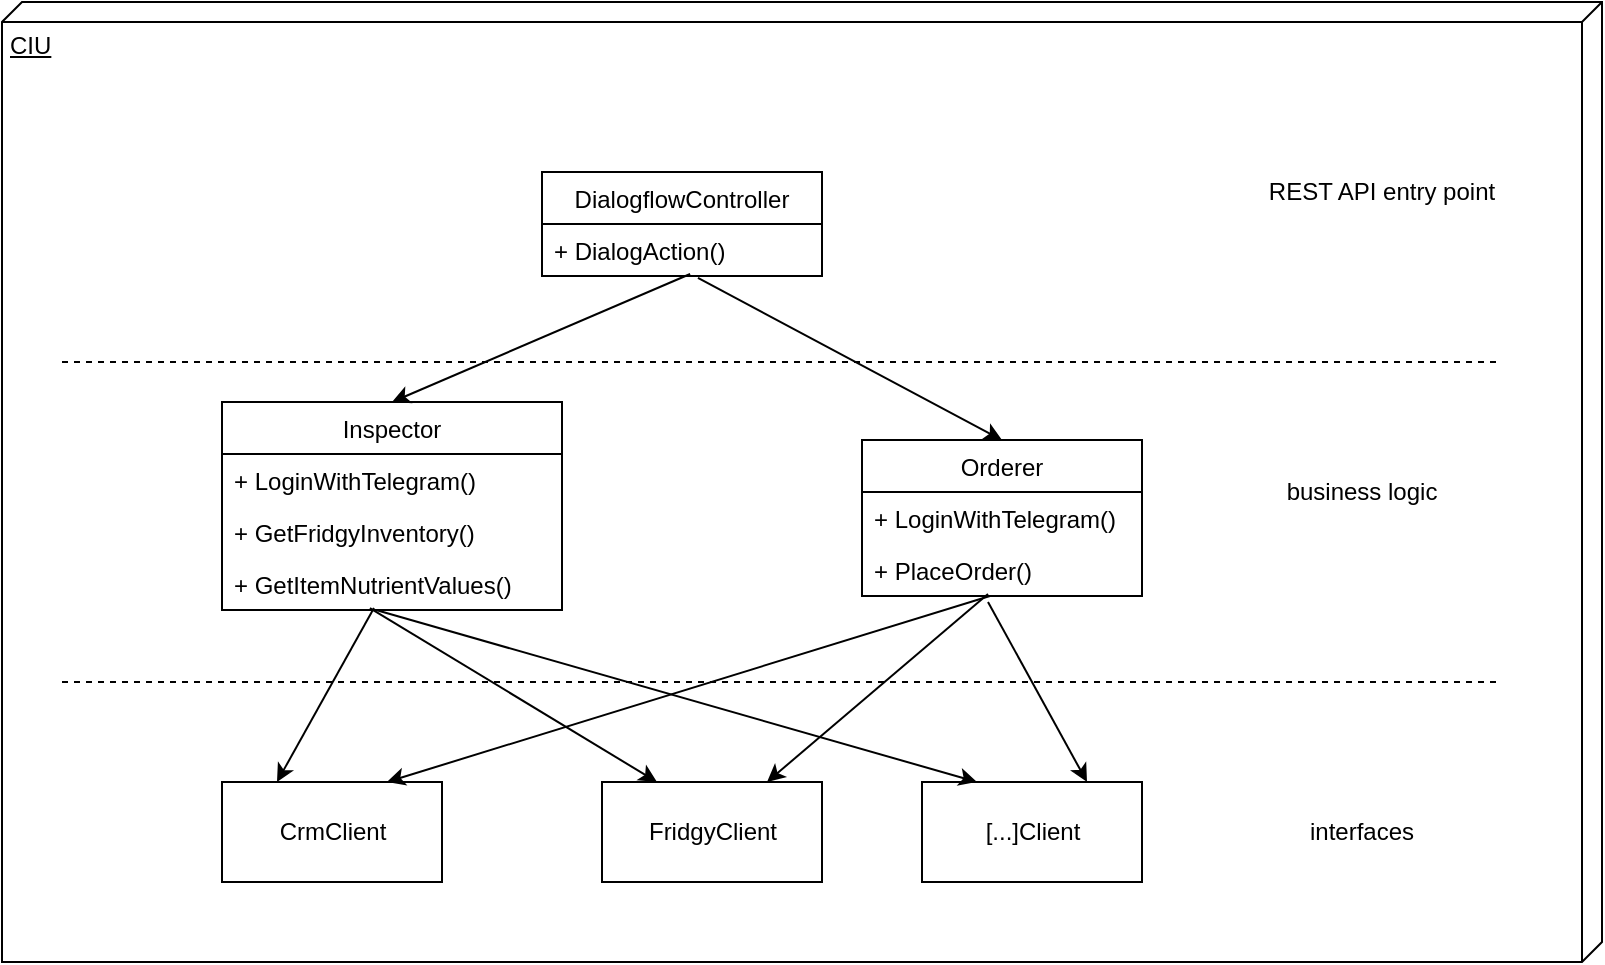 <mxfile version="12.9.9" type="device"><diagram name="Page-1" id="9f46799a-70d6-7492-0946-bef42562c5a5"><mxGraphModel dx="1086" dy="806" grid="1" gridSize="10" guides="1" tooltips="1" connect="1" arrows="1" fold="1" page="1" pageScale="1" pageWidth="1100" pageHeight="850" background="#ffffff" math="0" shadow="0"><root><mxCell id="0"/><mxCell id="1" parent="0"/><mxCell id="lA0Is6zjkDafBb7Al4Hh-1" value="CIU" style="verticalAlign=top;align=left;spacingTop=8;spacingLeft=2;spacingRight=12;shape=cube;size=10;direction=south;fontStyle=4;html=1;" vertex="1" parent="1"><mxGeometry x="210" y="20" width="800" height="480" as="geometry"/></mxCell><mxCell id="AFYSzCR0D3hPibFcARsW-3" value="FridgyClient" style="html=1;" parent="1" vertex="1"><mxGeometry x="510" y="410" width="110" height="50" as="geometry"/></mxCell><mxCell id="AFYSzCR0D3hPibFcARsW-4" value="CrmClient" style="html=1;" parent="1" vertex="1"><mxGeometry x="320" y="410" width="110" height="50" as="geometry"/></mxCell><mxCell id="AFYSzCR0D3hPibFcARsW-7" value="" style="endArrow=none;dashed=1;html=1;" parent="1" edge="1"><mxGeometry width="50" height="50" relative="1" as="geometry"><mxPoint x="240" y="200" as="sourcePoint"/><mxPoint x="960" y="200" as="targetPoint"/></mxGeometry></mxCell><mxCell id="AFYSzCR0D3hPibFcARsW-8" value="" style="endArrow=none;dashed=1;html=1;" parent="1" edge="1"><mxGeometry width="50" height="50" relative="1" as="geometry"><mxPoint x="240" y="360" as="sourcePoint"/><mxPoint x="960" y="360" as="targetPoint"/></mxGeometry></mxCell><mxCell id="AFYSzCR0D3hPibFcARsW-15" value="" style="endArrow=classic;html=1;entryX=0.5;entryY=0;entryDx=0;entryDy=0;exitX=0.529;exitY=0.962;exitDx=0;exitDy=0;exitPerimeter=0;" parent="1" source="d9bQHVf7Gs79wyRnrVWo-2" target="d9bQHVf7Gs79wyRnrVWo-10" edge="1"><mxGeometry width="50" height="50" relative="1" as="geometry"><mxPoint x="280" y="110" as="sourcePoint"/><mxPoint x="465" y="240" as="targetPoint"/></mxGeometry></mxCell><mxCell id="AFYSzCR0D3hPibFcARsW-16" value="" style="endArrow=classic;html=1;entryX=0.25;entryY=0;entryDx=0;entryDy=0;exitX=0.447;exitY=0.962;exitDx=0;exitDy=0;exitPerimeter=0;" parent="1" source="d9bQHVf7Gs79wyRnrVWo-13" target="AFYSzCR0D3hPibFcARsW-4" edge="1"><mxGeometry width="50" height="50" relative="1" as="geometry"><mxPoint x="465" y="290" as="sourcePoint"/><mxPoint x="400" y="670" as="targetPoint"/></mxGeometry></mxCell><mxCell id="AFYSzCR0D3hPibFcARsW-17" value="" style="endArrow=classic;html=1;exitX=0.435;exitY=0.962;exitDx=0;exitDy=0;entryX=0.25;entryY=0;entryDx=0;entryDy=0;exitPerimeter=0;" parent="1" source="d9bQHVf7Gs79wyRnrVWo-13" target="AFYSzCR0D3hPibFcARsW-3" edge="1"><mxGeometry width="50" height="50" relative="1" as="geometry"><mxPoint x="465" y="290" as="sourcePoint"/><mxPoint x="410" y="680" as="targetPoint"/></mxGeometry></mxCell><mxCell id="AFYSzCR0D3hPibFcARsW-18" value="" style="endArrow=classic;html=1;exitX=0.457;exitY=1;exitDx=0;exitDy=0;entryX=0.75;entryY=0;entryDx=0;entryDy=0;exitPerimeter=0;" parent="1" source="d9bQHVf7Gs79wyRnrVWo-15" target="AFYSzCR0D3hPibFcARsW-4" edge="1"><mxGeometry width="50" height="50" relative="1" as="geometry"><mxPoint x="655" y="290" as="sourcePoint"/><mxPoint x="420" y="690" as="targetPoint"/></mxGeometry></mxCell><mxCell id="AFYSzCR0D3hPibFcARsW-19" value="" style="endArrow=classic;html=1;exitX=0.45;exitY=0.962;exitDx=0;exitDy=0;entryX=0.75;entryY=0;entryDx=0;entryDy=0;exitPerimeter=0;" parent="1" source="d9bQHVf7Gs79wyRnrVWo-15" target="AFYSzCR0D3hPibFcARsW-3" edge="1"><mxGeometry width="50" height="50" relative="1" as="geometry"><mxPoint x="655" y="290" as="sourcePoint"/><mxPoint x="430" y="700" as="targetPoint"/></mxGeometry></mxCell><mxCell id="AFYSzCR0D3hPibFcARsW-20" value="" style="endArrow=classic;html=1;entryX=0.5;entryY=0;entryDx=0;entryDy=0;exitX=0.557;exitY=1.038;exitDx=0;exitDy=0;exitPerimeter=0;" parent="1" source="d9bQHVf7Gs79wyRnrVWo-2" target="d9bQHVf7Gs79wyRnrVWo-14" edge="1"><mxGeometry width="50" height="50" relative="1" as="geometry"><mxPoint x="390" y="760" as="sourcePoint"/><mxPoint x="655" y="240" as="targetPoint"/></mxGeometry></mxCell><mxCell id="AFYSzCR0D3hPibFcARsW-22" value="[...]Client" style="html=1;" parent="1" vertex="1"><mxGeometry x="670" y="410" width="110" height="50" as="geometry"/></mxCell><mxCell id="AFYSzCR0D3hPibFcARsW-23" value="" style="endArrow=classic;html=1;exitX=0.453;exitY=1;exitDx=0;exitDy=0;entryX=0.25;entryY=0;entryDx=0;entryDy=0;exitPerimeter=0;" parent="1" source="d9bQHVf7Gs79wyRnrVWo-13" target="AFYSzCR0D3hPibFcARsW-22" edge="1"><mxGeometry width="50" height="50" relative="1" as="geometry"><mxPoint x="465" y="290" as="sourcePoint"/><mxPoint x="440" y="640" as="targetPoint"/></mxGeometry></mxCell><mxCell id="AFYSzCR0D3hPibFcARsW-24" value="" style="endArrow=classic;html=1;exitX=0.45;exitY=1.115;exitDx=0;exitDy=0;entryX=0.75;entryY=0;entryDx=0;entryDy=0;exitPerimeter=0;" parent="1" source="d9bQHVf7Gs79wyRnrVWo-15" target="AFYSzCR0D3hPibFcARsW-22" edge="1"><mxGeometry width="50" height="50" relative="1" as="geometry"><mxPoint x="655" y="290" as="sourcePoint"/><mxPoint x="450" y="650" as="targetPoint"/></mxGeometry></mxCell><mxCell id="AFYSzCR0D3hPibFcARsW-25" value="REST API entry point" style="text;html=1;strokeColor=none;fillColor=none;align=center;verticalAlign=middle;whiteSpace=wrap;rounded=0;" parent="1" vertex="1"><mxGeometry x="830" y="105" width="140" height="20" as="geometry"/></mxCell><mxCell id="AFYSzCR0D3hPibFcARsW-26" value="business logic" style="text;html=1;strokeColor=none;fillColor=none;align=center;verticalAlign=middle;whiteSpace=wrap;rounded=0;" parent="1" vertex="1"><mxGeometry x="820" y="255" width="140" height="20" as="geometry"/></mxCell><mxCell id="AFYSzCR0D3hPibFcARsW-27" value="interfaces" style="text;html=1;strokeColor=none;fillColor=none;align=center;verticalAlign=middle;whiteSpace=wrap;rounded=0;" parent="1" vertex="1"><mxGeometry x="820" y="425" width="140" height="20" as="geometry"/></mxCell><mxCell id="d9bQHVf7Gs79wyRnrVWo-1" value="DialogflowController" style="swimlane;fontStyle=0;childLayout=stackLayout;horizontal=1;startSize=26;fillColor=none;horizontalStack=0;resizeParent=1;resizeParentMax=0;resizeLast=0;collapsible=1;marginBottom=0;" parent="1" vertex="1"><mxGeometry x="480" y="105" width="140" height="52" as="geometry"/></mxCell><mxCell id="d9bQHVf7Gs79wyRnrVWo-2" value="+ DialogAction()" style="text;strokeColor=none;fillColor=none;align=left;verticalAlign=top;spacingLeft=4;spacingRight=4;overflow=hidden;rotatable=0;points=[[0,0.5],[1,0.5]];portConstraint=eastwest;" parent="d9bQHVf7Gs79wyRnrVWo-1" vertex="1"><mxGeometry y="26" width="140" height="26" as="geometry"/></mxCell><mxCell id="d9bQHVf7Gs79wyRnrVWo-10" value="Inspector" style="swimlane;fontStyle=0;childLayout=stackLayout;horizontal=1;startSize=26;fillColor=none;horizontalStack=0;resizeParent=1;resizeParentMax=0;resizeLast=0;collapsible=1;marginBottom=0;" parent="1" vertex="1"><mxGeometry x="320" y="220" width="170" height="104" as="geometry"/></mxCell><mxCell id="d9bQHVf7Gs79wyRnrVWo-11" value="+ LoginWithTelegram()" style="text;strokeColor=none;fillColor=none;align=left;verticalAlign=top;spacingLeft=4;spacingRight=4;overflow=hidden;rotatable=0;points=[[0,0.5],[1,0.5]];portConstraint=eastwest;" parent="d9bQHVf7Gs79wyRnrVWo-10" vertex="1"><mxGeometry y="26" width="170" height="26" as="geometry"/></mxCell><mxCell id="d9bQHVf7Gs79wyRnrVWo-12" value="+ GetFridgyInventory()" style="text;strokeColor=none;fillColor=none;align=left;verticalAlign=top;spacingLeft=4;spacingRight=4;overflow=hidden;rotatable=0;points=[[0,0.5],[1,0.5]];portConstraint=eastwest;" parent="d9bQHVf7Gs79wyRnrVWo-10" vertex="1"><mxGeometry y="52" width="170" height="26" as="geometry"/></mxCell><mxCell id="d9bQHVf7Gs79wyRnrVWo-13" value="+ GetItemNutrientValues()" style="text;strokeColor=none;fillColor=none;align=left;verticalAlign=top;spacingLeft=4;spacingRight=4;overflow=hidden;rotatable=0;points=[[0,0.5],[1,0.5]];portConstraint=eastwest;" parent="d9bQHVf7Gs79wyRnrVWo-10" vertex="1"><mxGeometry y="78" width="170" height="26" as="geometry"/></mxCell><mxCell id="d9bQHVf7Gs79wyRnrVWo-14" value="Orderer" style="swimlane;fontStyle=0;childLayout=stackLayout;horizontal=1;startSize=26;fillColor=none;horizontalStack=0;resizeParent=1;resizeParentMax=0;resizeLast=0;collapsible=1;marginBottom=0;" parent="1" vertex="1"><mxGeometry x="640" y="239" width="140" height="78" as="geometry"/></mxCell><mxCell id="d9bQHVf7Gs79wyRnrVWo-18" value="+ LoginWithTelegram()" style="text;strokeColor=none;fillColor=none;align=left;verticalAlign=top;spacingLeft=4;spacingRight=4;overflow=hidden;rotatable=0;points=[[0,0.5],[1,0.5]];portConstraint=eastwest;" parent="d9bQHVf7Gs79wyRnrVWo-14" vertex="1"><mxGeometry y="26" width="140" height="26" as="geometry"/></mxCell><mxCell id="d9bQHVf7Gs79wyRnrVWo-15" value="+ PlaceOrder()" style="text;strokeColor=none;fillColor=none;align=left;verticalAlign=top;spacingLeft=4;spacingRight=4;overflow=hidden;rotatable=0;points=[[0,0.5],[1,0.5]];portConstraint=eastwest;" parent="d9bQHVf7Gs79wyRnrVWo-14" vertex="1"><mxGeometry y="52" width="140" height="26" as="geometry"/></mxCell></root></mxGraphModel></diagram></mxfile>